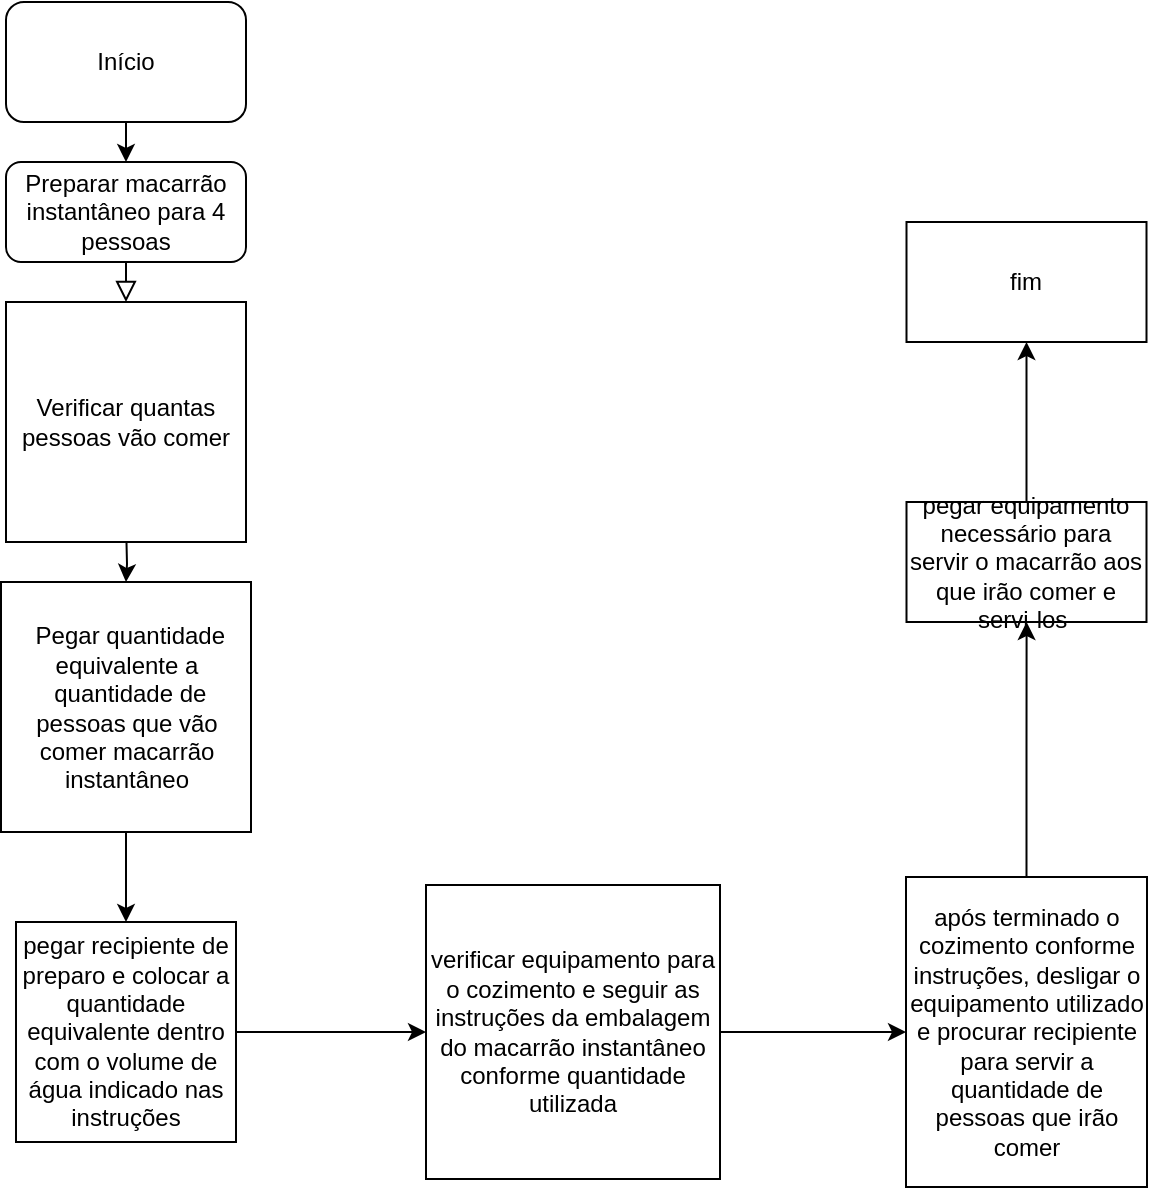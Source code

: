 <mxfile version="20.8.1" type="github">
  <diagram id="C5RBs43oDa-KdzZeNtuy" name="Page-1">
    <mxGraphModel dx="1050" dy="1718" grid="1" gridSize="10" guides="1" tooltips="1" connect="1" arrows="1" fold="1" page="1" pageScale="1" pageWidth="827" pageHeight="1169" math="0" shadow="0">
      <root>
        <mxCell id="WIyWlLk6GJQsqaUBKTNV-0" />
        <mxCell id="WIyWlLk6GJQsqaUBKTNV-1" parent="WIyWlLk6GJQsqaUBKTNV-0" />
        <mxCell id="WIyWlLk6GJQsqaUBKTNV-2" value="" style="rounded=0;html=1;jettySize=auto;orthogonalLoop=1;fontSize=11;endArrow=block;endFill=0;endSize=8;strokeWidth=1;shadow=0;labelBackgroundColor=none;edgeStyle=orthogonalEdgeStyle;" parent="WIyWlLk6GJQsqaUBKTNV-1" source="WIyWlLk6GJQsqaUBKTNV-3" edge="1">
          <mxGeometry relative="1" as="geometry">
            <mxPoint x="220" y="140" as="targetPoint" />
          </mxGeometry>
        </mxCell>
        <mxCell id="WIyWlLk6GJQsqaUBKTNV-3" value="Preparar macarrão instantâneo para 4 pessoas" style="rounded=1;whiteSpace=wrap;html=1;fontSize=12;glass=0;strokeWidth=1;shadow=0;" parent="WIyWlLk6GJQsqaUBKTNV-1" vertex="1">
          <mxGeometry x="160" y="70" width="120" height="50" as="geometry" />
        </mxCell>
        <mxCell id="lcQeZufUEcImPaPsiYjq-2" value="" style="edgeStyle=orthogonalEdgeStyle;rounded=0;orthogonalLoop=1;jettySize=auto;html=1;" edge="1" parent="WIyWlLk6GJQsqaUBKTNV-1" target="lcQeZufUEcImPaPsiYjq-0">
          <mxGeometry relative="1" as="geometry">
            <mxPoint x="220" y="250" as="sourcePoint" />
          </mxGeometry>
        </mxCell>
        <mxCell id="lcQeZufUEcImPaPsiYjq-6" value="" style="edgeStyle=orthogonalEdgeStyle;rounded=0;orthogonalLoop=1;jettySize=auto;html=1;" edge="1" parent="WIyWlLk6GJQsqaUBKTNV-1" source="lcQeZufUEcImPaPsiYjq-0" target="lcQeZufUEcImPaPsiYjq-4">
          <mxGeometry relative="1" as="geometry" />
        </mxCell>
        <mxCell id="lcQeZufUEcImPaPsiYjq-0" value="&amp;nbsp;Pegar quantidade equivalente a&lt;br style=&quot;border-color: var(--border-color);&quot;&gt;&amp;nbsp;quantidade de pessoas que vão&lt;br style=&quot;border-color: var(--border-color);&quot;&gt;comer macarrão instantâneo" style="whiteSpace=wrap;html=1;aspect=fixed;" vertex="1" parent="WIyWlLk6GJQsqaUBKTNV-1">
          <mxGeometry x="157.5" y="280" width="125" height="125" as="geometry" />
        </mxCell>
        <mxCell id="lcQeZufUEcImPaPsiYjq-3" value="Verificar quantas pessoas vão comer" style="whiteSpace=wrap;html=1;aspect=fixed;" vertex="1" parent="WIyWlLk6GJQsqaUBKTNV-1">
          <mxGeometry x="160" y="140" width="120" height="120" as="geometry" />
        </mxCell>
        <mxCell id="lcQeZufUEcImPaPsiYjq-8" value="" style="edgeStyle=orthogonalEdgeStyle;rounded=0;orthogonalLoop=1;jettySize=auto;html=1;" edge="1" parent="WIyWlLk6GJQsqaUBKTNV-1" source="lcQeZufUEcImPaPsiYjq-4" target="lcQeZufUEcImPaPsiYjq-7">
          <mxGeometry relative="1" as="geometry" />
        </mxCell>
        <mxCell id="lcQeZufUEcImPaPsiYjq-4" value="pegar recipiente de preparo e colocar a quantidade equivalente dentro com o volume de água indicado nas instruções" style="whiteSpace=wrap;html=1;aspect=fixed;" vertex="1" parent="WIyWlLk6GJQsqaUBKTNV-1">
          <mxGeometry x="165" y="450" width="110" height="110" as="geometry" />
        </mxCell>
        <mxCell id="lcQeZufUEcImPaPsiYjq-10" value="" style="edgeStyle=orthogonalEdgeStyle;rounded=0;orthogonalLoop=1;jettySize=auto;html=1;" edge="1" parent="WIyWlLk6GJQsqaUBKTNV-1" source="lcQeZufUEcImPaPsiYjq-7" target="lcQeZufUEcImPaPsiYjq-9">
          <mxGeometry relative="1" as="geometry" />
        </mxCell>
        <mxCell id="lcQeZufUEcImPaPsiYjq-7" value="verificar equipamento para o cozimento e seguir as instruções da embalagem do macarrão instantâneo conforme quantidade utilizada" style="whiteSpace=wrap;html=1;aspect=fixed;" vertex="1" parent="WIyWlLk6GJQsqaUBKTNV-1">
          <mxGeometry x="370" y="431.5" width="147" height="147" as="geometry" />
        </mxCell>
        <mxCell id="lcQeZufUEcImPaPsiYjq-12" value="" style="edgeStyle=orthogonalEdgeStyle;rounded=0;orthogonalLoop=1;jettySize=auto;html=1;" edge="1" parent="WIyWlLk6GJQsqaUBKTNV-1" source="lcQeZufUEcImPaPsiYjq-9" target="lcQeZufUEcImPaPsiYjq-11">
          <mxGeometry relative="1" as="geometry" />
        </mxCell>
        <mxCell id="lcQeZufUEcImPaPsiYjq-9" value="após terminado o cozimento conforme instruções, desligar o equipamento utilizado e procurar recipiente para servir a quantidade de pessoas que irão comer" style="whiteSpace=wrap;html=1;" vertex="1" parent="WIyWlLk6GJQsqaUBKTNV-1">
          <mxGeometry x="610" y="427.5" width="120.5" height="155" as="geometry" />
        </mxCell>
        <mxCell id="lcQeZufUEcImPaPsiYjq-14" value="" style="edgeStyle=orthogonalEdgeStyle;rounded=0;orthogonalLoop=1;jettySize=auto;html=1;" edge="1" parent="WIyWlLk6GJQsqaUBKTNV-1" source="lcQeZufUEcImPaPsiYjq-11" target="lcQeZufUEcImPaPsiYjq-13">
          <mxGeometry relative="1" as="geometry" />
        </mxCell>
        <mxCell id="lcQeZufUEcImPaPsiYjq-11" value="pegar equipamento necessário para servir o macarrão aos que irão comer e servi-los&amp;nbsp;" style="whiteSpace=wrap;html=1;" vertex="1" parent="WIyWlLk6GJQsqaUBKTNV-1">
          <mxGeometry x="610.25" y="240" width="120" height="60" as="geometry" />
        </mxCell>
        <mxCell id="lcQeZufUEcImPaPsiYjq-13" value="fim" style="whiteSpace=wrap;html=1;" vertex="1" parent="WIyWlLk6GJQsqaUBKTNV-1">
          <mxGeometry x="610.25" y="100" width="120" height="60" as="geometry" />
        </mxCell>
        <mxCell id="lcQeZufUEcImPaPsiYjq-16" value="" style="edgeStyle=orthogonalEdgeStyle;rounded=0;orthogonalLoop=1;jettySize=auto;html=1;" edge="1" parent="WIyWlLk6GJQsqaUBKTNV-1" source="lcQeZufUEcImPaPsiYjq-15">
          <mxGeometry relative="1" as="geometry">
            <mxPoint x="220" y="70" as="targetPoint" />
          </mxGeometry>
        </mxCell>
        <mxCell id="lcQeZufUEcImPaPsiYjq-15" value="Início" style="rounded=1;whiteSpace=wrap;html=1;" vertex="1" parent="WIyWlLk6GJQsqaUBKTNV-1">
          <mxGeometry x="160" y="-10" width="120" height="60" as="geometry" />
        </mxCell>
      </root>
    </mxGraphModel>
  </diagram>
</mxfile>
